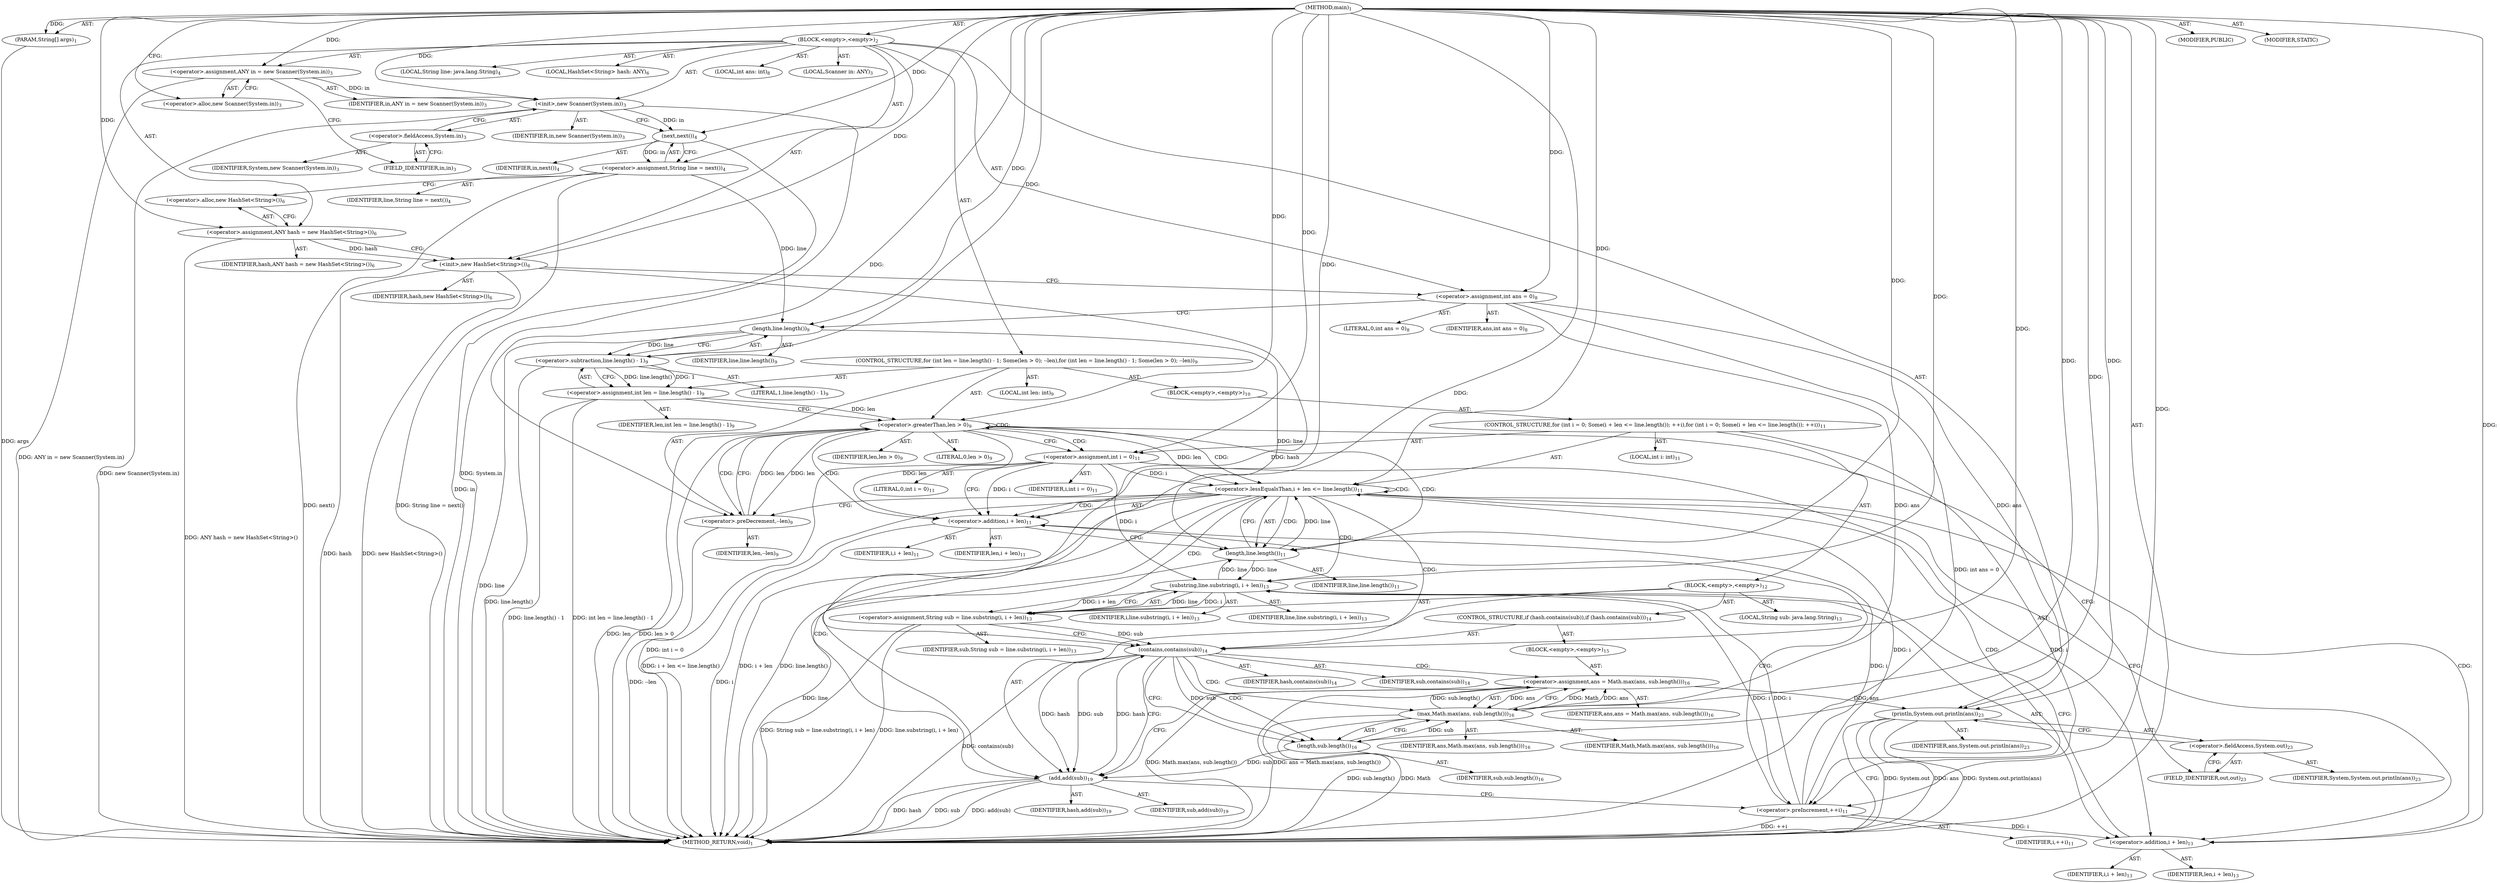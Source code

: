 digraph "main" {  
"21" [label = <(METHOD,main)<SUB>1</SUB>> ]
"22" [label = <(PARAM,String[] args)<SUB>1</SUB>> ]
"23" [label = <(BLOCK,&lt;empty&gt;,&lt;empty&gt;)<SUB>2</SUB>> ]
"4" [label = <(LOCAL,Scanner in: ANY)<SUB>3</SUB>> ]
"24" [label = <(&lt;operator&gt;.assignment,ANY in = new Scanner(System.in))<SUB>3</SUB>> ]
"25" [label = <(IDENTIFIER,in,ANY in = new Scanner(System.in))<SUB>3</SUB>> ]
"26" [label = <(&lt;operator&gt;.alloc,new Scanner(System.in))<SUB>3</SUB>> ]
"27" [label = <(&lt;init&gt;,new Scanner(System.in))<SUB>3</SUB>> ]
"3" [label = <(IDENTIFIER,in,new Scanner(System.in))<SUB>3</SUB>> ]
"28" [label = <(&lt;operator&gt;.fieldAccess,System.in)<SUB>3</SUB>> ]
"29" [label = <(IDENTIFIER,System,new Scanner(System.in))<SUB>3</SUB>> ]
"30" [label = <(FIELD_IDENTIFIER,in,in)<SUB>3</SUB>> ]
"31" [label = <(LOCAL,String line: java.lang.String)<SUB>4</SUB>> ]
"32" [label = <(&lt;operator&gt;.assignment,String line = next())<SUB>4</SUB>> ]
"33" [label = <(IDENTIFIER,line,String line = next())<SUB>4</SUB>> ]
"34" [label = <(next,next())<SUB>4</SUB>> ]
"35" [label = <(IDENTIFIER,in,next())<SUB>4</SUB>> ]
"6" [label = <(LOCAL,HashSet&lt;String&gt; hash: ANY)<SUB>6</SUB>> ]
"36" [label = <(&lt;operator&gt;.assignment,ANY hash = new HashSet&lt;String&gt;())<SUB>6</SUB>> ]
"37" [label = <(IDENTIFIER,hash,ANY hash = new HashSet&lt;String&gt;())<SUB>6</SUB>> ]
"38" [label = <(&lt;operator&gt;.alloc,new HashSet&lt;String&gt;())<SUB>6</SUB>> ]
"39" [label = <(&lt;init&gt;,new HashSet&lt;String&gt;())<SUB>6</SUB>> ]
"5" [label = <(IDENTIFIER,hash,new HashSet&lt;String&gt;())<SUB>6</SUB>> ]
"40" [label = <(LOCAL,int ans: int)<SUB>8</SUB>> ]
"41" [label = <(&lt;operator&gt;.assignment,int ans = 0)<SUB>8</SUB>> ]
"42" [label = <(IDENTIFIER,ans,int ans = 0)<SUB>8</SUB>> ]
"43" [label = <(LITERAL,0,int ans = 0)<SUB>8</SUB>> ]
"44" [label = <(CONTROL_STRUCTURE,for (int len = line.length() - 1; Some(len &gt; 0); --len),for (int len = line.length() - 1; Some(len &gt; 0); --len))<SUB>9</SUB>> ]
"45" [label = <(LOCAL,int len: int)<SUB>9</SUB>> ]
"46" [label = <(&lt;operator&gt;.assignment,int len = line.length() - 1)<SUB>9</SUB>> ]
"47" [label = <(IDENTIFIER,len,int len = line.length() - 1)<SUB>9</SUB>> ]
"48" [label = <(&lt;operator&gt;.subtraction,line.length() - 1)<SUB>9</SUB>> ]
"49" [label = <(length,line.length())<SUB>9</SUB>> ]
"50" [label = <(IDENTIFIER,line,line.length())<SUB>9</SUB>> ]
"51" [label = <(LITERAL,1,line.length() - 1)<SUB>9</SUB>> ]
"52" [label = <(&lt;operator&gt;.greaterThan,len &gt; 0)<SUB>9</SUB>> ]
"53" [label = <(IDENTIFIER,len,len &gt; 0)<SUB>9</SUB>> ]
"54" [label = <(LITERAL,0,len &gt; 0)<SUB>9</SUB>> ]
"55" [label = <(&lt;operator&gt;.preDecrement,--len)<SUB>9</SUB>> ]
"56" [label = <(IDENTIFIER,len,--len)<SUB>9</SUB>> ]
"57" [label = <(BLOCK,&lt;empty&gt;,&lt;empty&gt;)<SUB>10</SUB>> ]
"58" [label = <(CONTROL_STRUCTURE,for (int i = 0; Some(i + len &lt;= line.length()); ++i),for (int i = 0; Some(i + len &lt;= line.length()); ++i))<SUB>11</SUB>> ]
"59" [label = <(LOCAL,int i: int)<SUB>11</SUB>> ]
"60" [label = <(&lt;operator&gt;.assignment,int i = 0)<SUB>11</SUB>> ]
"61" [label = <(IDENTIFIER,i,int i = 0)<SUB>11</SUB>> ]
"62" [label = <(LITERAL,0,int i = 0)<SUB>11</SUB>> ]
"63" [label = <(&lt;operator&gt;.lessEqualsThan,i + len &lt;= line.length())<SUB>11</SUB>> ]
"64" [label = <(&lt;operator&gt;.addition,i + len)<SUB>11</SUB>> ]
"65" [label = <(IDENTIFIER,i,i + len)<SUB>11</SUB>> ]
"66" [label = <(IDENTIFIER,len,i + len)<SUB>11</SUB>> ]
"67" [label = <(length,line.length())<SUB>11</SUB>> ]
"68" [label = <(IDENTIFIER,line,line.length())<SUB>11</SUB>> ]
"69" [label = <(&lt;operator&gt;.preIncrement,++i)<SUB>11</SUB>> ]
"70" [label = <(IDENTIFIER,i,++i)<SUB>11</SUB>> ]
"71" [label = <(BLOCK,&lt;empty&gt;,&lt;empty&gt;)<SUB>12</SUB>> ]
"72" [label = <(LOCAL,String sub: java.lang.String)<SUB>13</SUB>> ]
"73" [label = <(&lt;operator&gt;.assignment,String sub = line.substring(i, i + len))<SUB>13</SUB>> ]
"74" [label = <(IDENTIFIER,sub,String sub = line.substring(i, i + len))<SUB>13</SUB>> ]
"75" [label = <(substring,line.substring(i, i + len))<SUB>13</SUB>> ]
"76" [label = <(IDENTIFIER,line,line.substring(i, i + len))<SUB>13</SUB>> ]
"77" [label = <(IDENTIFIER,i,line.substring(i, i + len))<SUB>13</SUB>> ]
"78" [label = <(&lt;operator&gt;.addition,i + len)<SUB>13</SUB>> ]
"79" [label = <(IDENTIFIER,i,i + len)<SUB>13</SUB>> ]
"80" [label = <(IDENTIFIER,len,i + len)<SUB>13</SUB>> ]
"81" [label = <(CONTROL_STRUCTURE,if (hash.contains(sub)),if (hash.contains(sub)))<SUB>14</SUB>> ]
"82" [label = <(contains,contains(sub))<SUB>14</SUB>> ]
"83" [label = <(IDENTIFIER,hash,contains(sub))<SUB>14</SUB>> ]
"84" [label = <(IDENTIFIER,sub,contains(sub))<SUB>14</SUB>> ]
"85" [label = <(BLOCK,&lt;empty&gt;,&lt;empty&gt;)<SUB>15</SUB>> ]
"86" [label = <(&lt;operator&gt;.assignment,ans = Math.max(ans, sub.length()))<SUB>16</SUB>> ]
"87" [label = <(IDENTIFIER,ans,ans = Math.max(ans, sub.length()))<SUB>16</SUB>> ]
"88" [label = <(max,Math.max(ans, sub.length()))<SUB>16</SUB>> ]
"89" [label = <(IDENTIFIER,Math,Math.max(ans, sub.length()))<SUB>16</SUB>> ]
"90" [label = <(IDENTIFIER,ans,Math.max(ans, sub.length()))<SUB>16</SUB>> ]
"91" [label = <(length,sub.length())<SUB>16</SUB>> ]
"92" [label = <(IDENTIFIER,sub,sub.length())<SUB>16</SUB>> ]
"93" [label = <(add,add(sub))<SUB>19</SUB>> ]
"94" [label = <(IDENTIFIER,hash,add(sub))<SUB>19</SUB>> ]
"95" [label = <(IDENTIFIER,sub,add(sub))<SUB>19</SUB>> ]
"96" [label = <(println,System.out.println(ans))<SUB>23</SUB>> ]
"97" [label = <(&lt;operator&gt;.fieldAccess,System.out)<SUB>23</SUB>> ]
"98" [label = <(IDENTIFIER,System,System.out.println(ans))<SUB>23</SUB>> ]
"99" [label = <(FIELD_IDENTIFIER,out,out)<SUB>23</SUB>> ]
"100" [label = <(IDENTIFIER,ans,System.out.println(ans))<SUB>23</SUB>> ]
"101" [label = <(MODIFIER,PUBLIC)> ]
"102" [label = <(MODIFIER,STATIC)> ]
"103" [label = <(METHOD_RETURN,void)<SUB>1</SUB>> ]
  "21" -> "22"  [ label = "AST: "] 
  "21" -> "23"  [ label = "AST: "] 
  "21" -> "101"  [ label = "AST: "] 
  "21" -> "102"  [ label = "AST: "] 
  "21" -> "103"  [ label = "AST: "] 
  "23" -> "4"  [ label = "AST: "] 
  "23" -> "24"  [ label = "AST: "] 
  "23" -> "27"  [ label = "AST: "] 
  "23" -> "31"  [ label = "AST: "] 
  "23" -> "32"  [ label = "AST: "] 
  "23" -> "6"  [ label = "AST: "] 
  "23" -> "36"  [ label = "AST: "] 
  "23" -> "39"  [ label = "AST: "] 
  "23" -> "40"  [ label = "AST: "] 
  "23" -> "41"  [ label = "AST: "] 
  "23" -> "44"  [ label = "AST: "] 
  "23" -> "96"  [ label = "AST: "] 
  "24" -> "25"  [ label = "AST: "] 
  "24" -> "26"  [ label = "AST: "] 
  "27" -> "3"  [ label = "AST: "] 
  "27" -> "28"  [ label = "AST: "] 
  "28" -> "29"  [ label = "AST: "] 
  "28" -> "30"  [ label = "AST: "] 
  "32" -> "33"  [ label = "AST: "] 
  "32" -> "34"  [ label = "AST: "] 
  "34" -> "35"  [ label = "AST: "] 
  "36" -> "37"  [ label = "AST: "] 
  "36" -> "38"  [ label = "AST: "] 
  "39" -> "5"  [ label = "AST: "] 
  "41" -> "42"  [ label = "AST: "] 
  "41" -> "43"  [ label = "AST: "] 
  "44" -> "45"  [ label = "AST: "] 
  "44" -> "46"  [ label = "AST: "] 
  "44" -> "52"  [ label = "AST: "] 
  "44" -> "55"  [ label = "AST: "] 
  "44" -> "57"  [ label = "AST: "] 
  "46" -> "47"  [ label = "AST: "] 
  "46" -> "48"  [ label = "AST: "] 
  "48" -> "49"  [ label = "AST: "] 
  "48" -> "51"  [ label = "AST: "] 
  "49" -> "50"  [ label = "AST: "] 
  "52" -> "53"  [ label = "AST: "] 
  "52" -> "54"  [ label = "AST: "] 
  "55" -> "56"  [ label = "AST: "] 
  "57" -> "58"  [ label = "AST: "] 
  "58" -> "59"  [ label = "AST: "] 
  "58" -> "60"  [ label = "AST: "] 
  "58" -> "63"  [ label = "AST: "] 
  "58" -> "69"  [ label = "AST: "] 
  "58" -> "71"  [ label = "AST: "] 
  "60" -> "61"  [ label = "AST: "] 
  "60" -> "62"  [ label = "AST: "] 
  "63" -> "64"  [ label = "AST: "] 
  "63" -> "67"  [ label = "AST: "] 
  "64" -> "65"  [ label = "AST: "] 
  "64" -> "66"  [ label = "AST: "] 
  "67" -> "68"  [ label = "AST: "] 
  "69" -> "70"  [ label = "AST: "] 
  "71" -> "72"  [ label = "AST: "] 
  "71" -> "73"  [ label = "AST: "] 
  "71" -> "81"  [ label = "AST: "] 
  "71" -> "93"  [ label = "AST: "] 
  "73" -> "74"  [ label = "AST: "] 
  "73" -> "75"  [ label = "AST: "] 
  "75" -> "76"  [ label = "AST: "] 
  "75" -> "77"  [ label = "AST: "] 
  "75" -> "78"  [ label = "AST: "] 
  "78" -> "79"  [ label = "AST: "] 
  "78" -> "80"  [ label = "AST: "] 
  "81" -> "82"  [ label = "AST: "] 
  "81" -> "85"  [ label = "AST: "] 
  "82" -> "83"  [ label = "AST: "] 
  "82" -> "84"  [ label = "AST: "] 
  "85" -> "86"  [ label = "AST: "] 
  "86" -> "87"  [ label = "AST: "] 
  "86" -> "88"  [ label = "AST: "] 
  "88" -> "89"  [ label = "AST: "] 
  "88" -> "90"  [ label = "AST: "] 
  "88" -> "91"  [ label = "AST: "] 
  "91" -> "92"  [ label = "AST: "] 
  "93" -> "94"  [ label = "AST: "] 
  "93" -> "95"  [ label = "AST: "] 
  "96" -> "97"  [ label = "AST: "] 
  "96" -> "100"  [ label = "AST: "] 
  "97" -> "98"  [ label = "AST: "] 
  "97" -> "99"  [ label = "AST: "] 
  "24" -> "30"  [ label = "CFG: "] 
  "27" -> "34"  [ label = "CFG: "] 
  "32" -> "38"  [ label = "CFG: "] 
  "36" -> "39"  [ label = "CFG: "] 
  "39" -> "41"  [ label = "CFG: "] 
  "41" -> "49"  [ label = "CFG: "] 
  "96" -> "103"  [ label = "CFG: "] 
  "26" -> "24"  [ label = "CFG: "] 
  "28" -> "27"  [ label = "CFG: "] 
  "34" -> "32"  [ label = "CFG: "] 
  "38" -> "36"  [ label = "CFG: "] 
  "46" -> "52"  [ label = "CFG: "] 
  "52" -> "60"  [ label = "CFG: "] 
  "52" -> "99"  [ label = "CFG: "] 
  "55" -> "52"  [ label = "CFG: "] 
  "97" -> "96"  [ label = "CFG: "] 
  "30" -> "28"  [ label = "CFG: "] 
  "48" -> "46"  [ label = "CFG: "] 
  "99" -> "97"  [ label = "CFG: "] 
  "49" -> "48"  [ label = "CFG: "] 
  "60" -> "64"  [ label = "CFG: "] 
  "63" -> "78"  [ label = "CFG: "] 
  "63" -> "55"  [ label = "CFG: "] 
  "69" -> "64"  [ label = "CFG: "] 
  "64" -> "67"  [ label = "CFG: "] 
  "67" -> "63"  [ label = "CFG: "] 
  "73" -> "82"  [ label = "CFG: "] 
  "93" -> "69"  [ label = "CFG: "] 
  "75" -> "73"  [ label = "CFG: "] 
  "82" -> "91"  [ label = "CFG: "] 
  "82" -> "93"  [ label = "CFG: "] 
  "78" -> "75"  [ label = "CFG: "] 
  "86" -> "93"  [ label = "CFG: "] 
  "88" -> "86"  [ label = "CFG: "] 
  "91" -> "88"  [ label = "CFG: "] 
  "21" -> "26"  [ label = "CFG: "] 
  "22" -> "103"  [ label = "DDG: args"] 
  "24" -> "103"  [ label = "DDG: ANY in = new Scanner(System.in)"] 
  "27" -> "103"  [ label = "DDG: System.in"] 
  "27" -> "103"  [ label = "DDG: new Scanner(System.in)"] 
  "34" -> "103"  [ label = "DDG: in"] 
  "32" -> "103"  [ label = "DDG: next()"] 
  "32" -> "103"  [ label = "DDG: String line = next()"] 
  "36" -> "103"  [ label = "DDG: ANY hash = new HashSet&lt;String&gt;()"] 
  "39" -> "103"  [ label = "DDG: hash"] 
  "39" -> "103"  [ label = "DDG: new HashSet&lt;String&gt;()"] 
  "41" -> "103"  [ label = "DDG: int ans = 0"] 
  "49" -> "103"  [ label = "DDG: line"] 
  "48" -> "103"  [ label = "DDG: line.length()"] 
  "46" -> "103"  [ label = "DDG: line.length() - 1"] 
  "46" -> "103"  [ label = "DDG: int len = line.length() - 1"] 
  "52" -> "103"  [ label = "DDG: len"] 
  "52" -> "103"  [ label = "DDG: len &gt; 0"] 
  "96" -> "103"  [ label = "DDG: System.out"] 
  "96" -> "103"  [ label = "DDG: ans"] 
  "96" -> "103"  [ label = "DDG: System.out.println(ans)"] 
  "60" -> "103"  [ label = "DDG: int i = 0"] 
  "64" -> "103"  [ label = "DDG: i"] 
  "63" -> "103"  [ label = "DDG: i + len"] 
  "67" -> "103"  [ label = "DDG: line"] 
  "63" -> "103"  [ label = "DDG: line.length()"] 
  "63" -> "103"  [ label = "DDG: i + len &lt;= line.length()"] 
  "55" -> "103"  [ label = "DDG: --len"] 
  "73" -> "103"  [ label = "DDG: line.substring(i, i + len)"] 
  "73" -> "103"  [ label = "DDG: String sub = line.substring(i, i + len)"] 
  "82" -> "103"  [ label = "DDG: contains(sub)"] 
  "88" -> "103"  [ label = "DDG: sub.length()"] 
  "86" -> "103"  [ label = "DDG: Math.max(ans, sub.length())"] 
  "86" -> "103"  [ label = "DDG: ans = Math.max(ans, sub.length())"] 
  "93" -> "103"  [ label = "DDG: hash"] 
  "93" -> "103"  [ label = "DDG: sub"] 
  "93" -> "103"  [ label = "DDG: add(sub)"] 
  "69" -> "103"  [ label = "DDG: ++i"] 
  "88" -> "103"  [ label = "DDG: Math"] 
  "21" -> "22"  [ label = "DDG: "] 
  "21" -> "24"  [ label = "DDG: "] 
  "34" -> "32"  [ label = "DDG: in"] 
  "21" -> "36"  [ label = "DDG: "] 
  "21" -> "41"  [ label = "DDG: "] 
  "24" -> "27"  [ label = "DDG: in"] 
  "21" -> "27"  [ label = "DDG: "] 
  "36" -> "39"  [ label = "DDG: hash"] 
  "21" -> "39"  [ label = "DDG: "] 
  "48" -> "46"  [ label = "DDG: line.length()"] 
  "48" -> "46"  [ label = "DDG: 1"] 
  "41" -> "96"  [ label = "DDG: ans"] 
  "86" -> "96"  [ label = "DDG: ans"] 
  "21" -> "96"  [ label = "DDG: "] 
  "27" -> "34"  [ label = "DDG: in"] 
  "21" -> "34"  [ label = "DDG: "] 
  "46" -> "52"  [ label = "DDG: len"] 
  "55" -> "52"  [ label = "DDG: len"] 
  "21" -> "52"  [ label = "DDG: "] 
  "21" -> "55"  [ label = "DDG: "] 
  "52" -> "55"  [ label = "DDG: len"] 
  "49" -> "48"  [ label = "DDG: line"] 
  "21" -> "48"  [ label = "DDG: "] 
  "21" -> "60"  [ label = "DDG: "] 
  "32" -> "49"  [ label = "DDG: line"] 
  "21" -> "49"  [ label = "DDG: "] 
  "60" -> "63"  [ label = "DDG: i"] 
  "69" -> "63"  [ label = "DDG: i"] 
  "21" -> "63"  [ label = "DDG: "] 
  "52" -> "63"  [ label = "DDG: len"] 
  "67" -> "63"  [ label = "DDG: line"] 
  "75" -> "69"  [ label = "DDG: i"] 
  "21" -> "69"  [ label = "DDG: "] 
  "75" -> "73"  [ label = "DDG: line"] 
  "75" -> "73"  [ label = "DDG: i"] 
  "75" -> "73"  [ label = "DDG: i + len"] 
  "60" -> "64"  [ label = "DDG: i"] 
  "69" -> "64"  [ label = "DDG: i"] 
  "21" -> "64"  [ label = "DDG: "] 
  "52" -> "64"  [ label = "DDG: len"] 
  "49" -> "67"  [ label = "DDG: line"] 
  "75" -> "67"  [ label = "DDG: line"] 
  "21" -> "67"  [ label = "DDG: "] 
  "82" -> "93"  [ label = "DDG: hash"] 
  "21" -> "93"  [ label = "DDG: "] 
  "82" -> "93"  [ label = "DDG: sub"] 
  "91" -> "93"  [ label = "DDG: sub"] 
  "67" -> "75"  [ label = "DDG: line"] 
  "21" -> "75"  [ label = "DDG: "] 
  "60" -> "75"  [ label = "DDG: i"] 
  "69" -> "75"  [ label = "DDG: i"] 
  "39" -> "82"  [ label = "DDG: hash"] 
  "93" -> "82"  [ label = "DDG: hash"] 
  "21" -> "82"  [ label = "DDG: "] 
  "73" -> "82"  [ label = "DDG: sub"] 
  "88" -> "86"  [ label = "DDG: Math"] 
  "88" -> "86"  [ label = "DDG: ans"] 
  "88" -> "86"  [ label = "DDG: sub.length()"] 
  "21" -> "78"  [ label = "DDG: "] 
  "60" -> "78"  [ label = "DDG: i"] 
  "69" -> "78"  [ label = "DDG: i"] 
  "21" -> "88"  [ label = "DDG: "] 
  "41" -> "88"  [ label = "DDG: ans"] 
  "86" -> "88"  [ label = "DDG: ans"] 
  "91" -> "88"  [ label = "DDG: sub"] 
  "82" -> "91"  [ label = "DDG: sub"] 
  "21" -> "91"  [ label = "DDG: "] 
  "52" -> "60"  [ label = "CDG: "] 
  "52" -> "64"  [ label = "CDG: "] 
  "52" -> "52"  [ label = "CDG: "] 
  "52" -> "67"  [ label = "CDG: "] 
  "52" -> "63"  [ label = "CDG: "] 
  "52" -> "55"  [ label = "CDG: "] 
  "63" -> "73"  [ label = "CDG: "] 
  "63" -> "64"  [ label = "CDG: "] 
  "63" -> "75"  [ label = "CDG: "] 
  "63" -> "69"  [ label = "CDG: "] 
  "63" -> "67"  [ label = "CDG: "] 
  "63" -> "63"  [ label = "CDG: "] 
  "63" -> "82"  [ label = "CDG: "] 
  "63" -> "93"  [ label = "CDG: "] 
  "63" -> "78"  [ label = "CDG: "] 
  "82" -> "88"  [ label = "CDG: "] 
  "82" -> "91"  [ label = "CDG: "] 
  "82" -> "86"  [ label = "CDG: "] 
}

